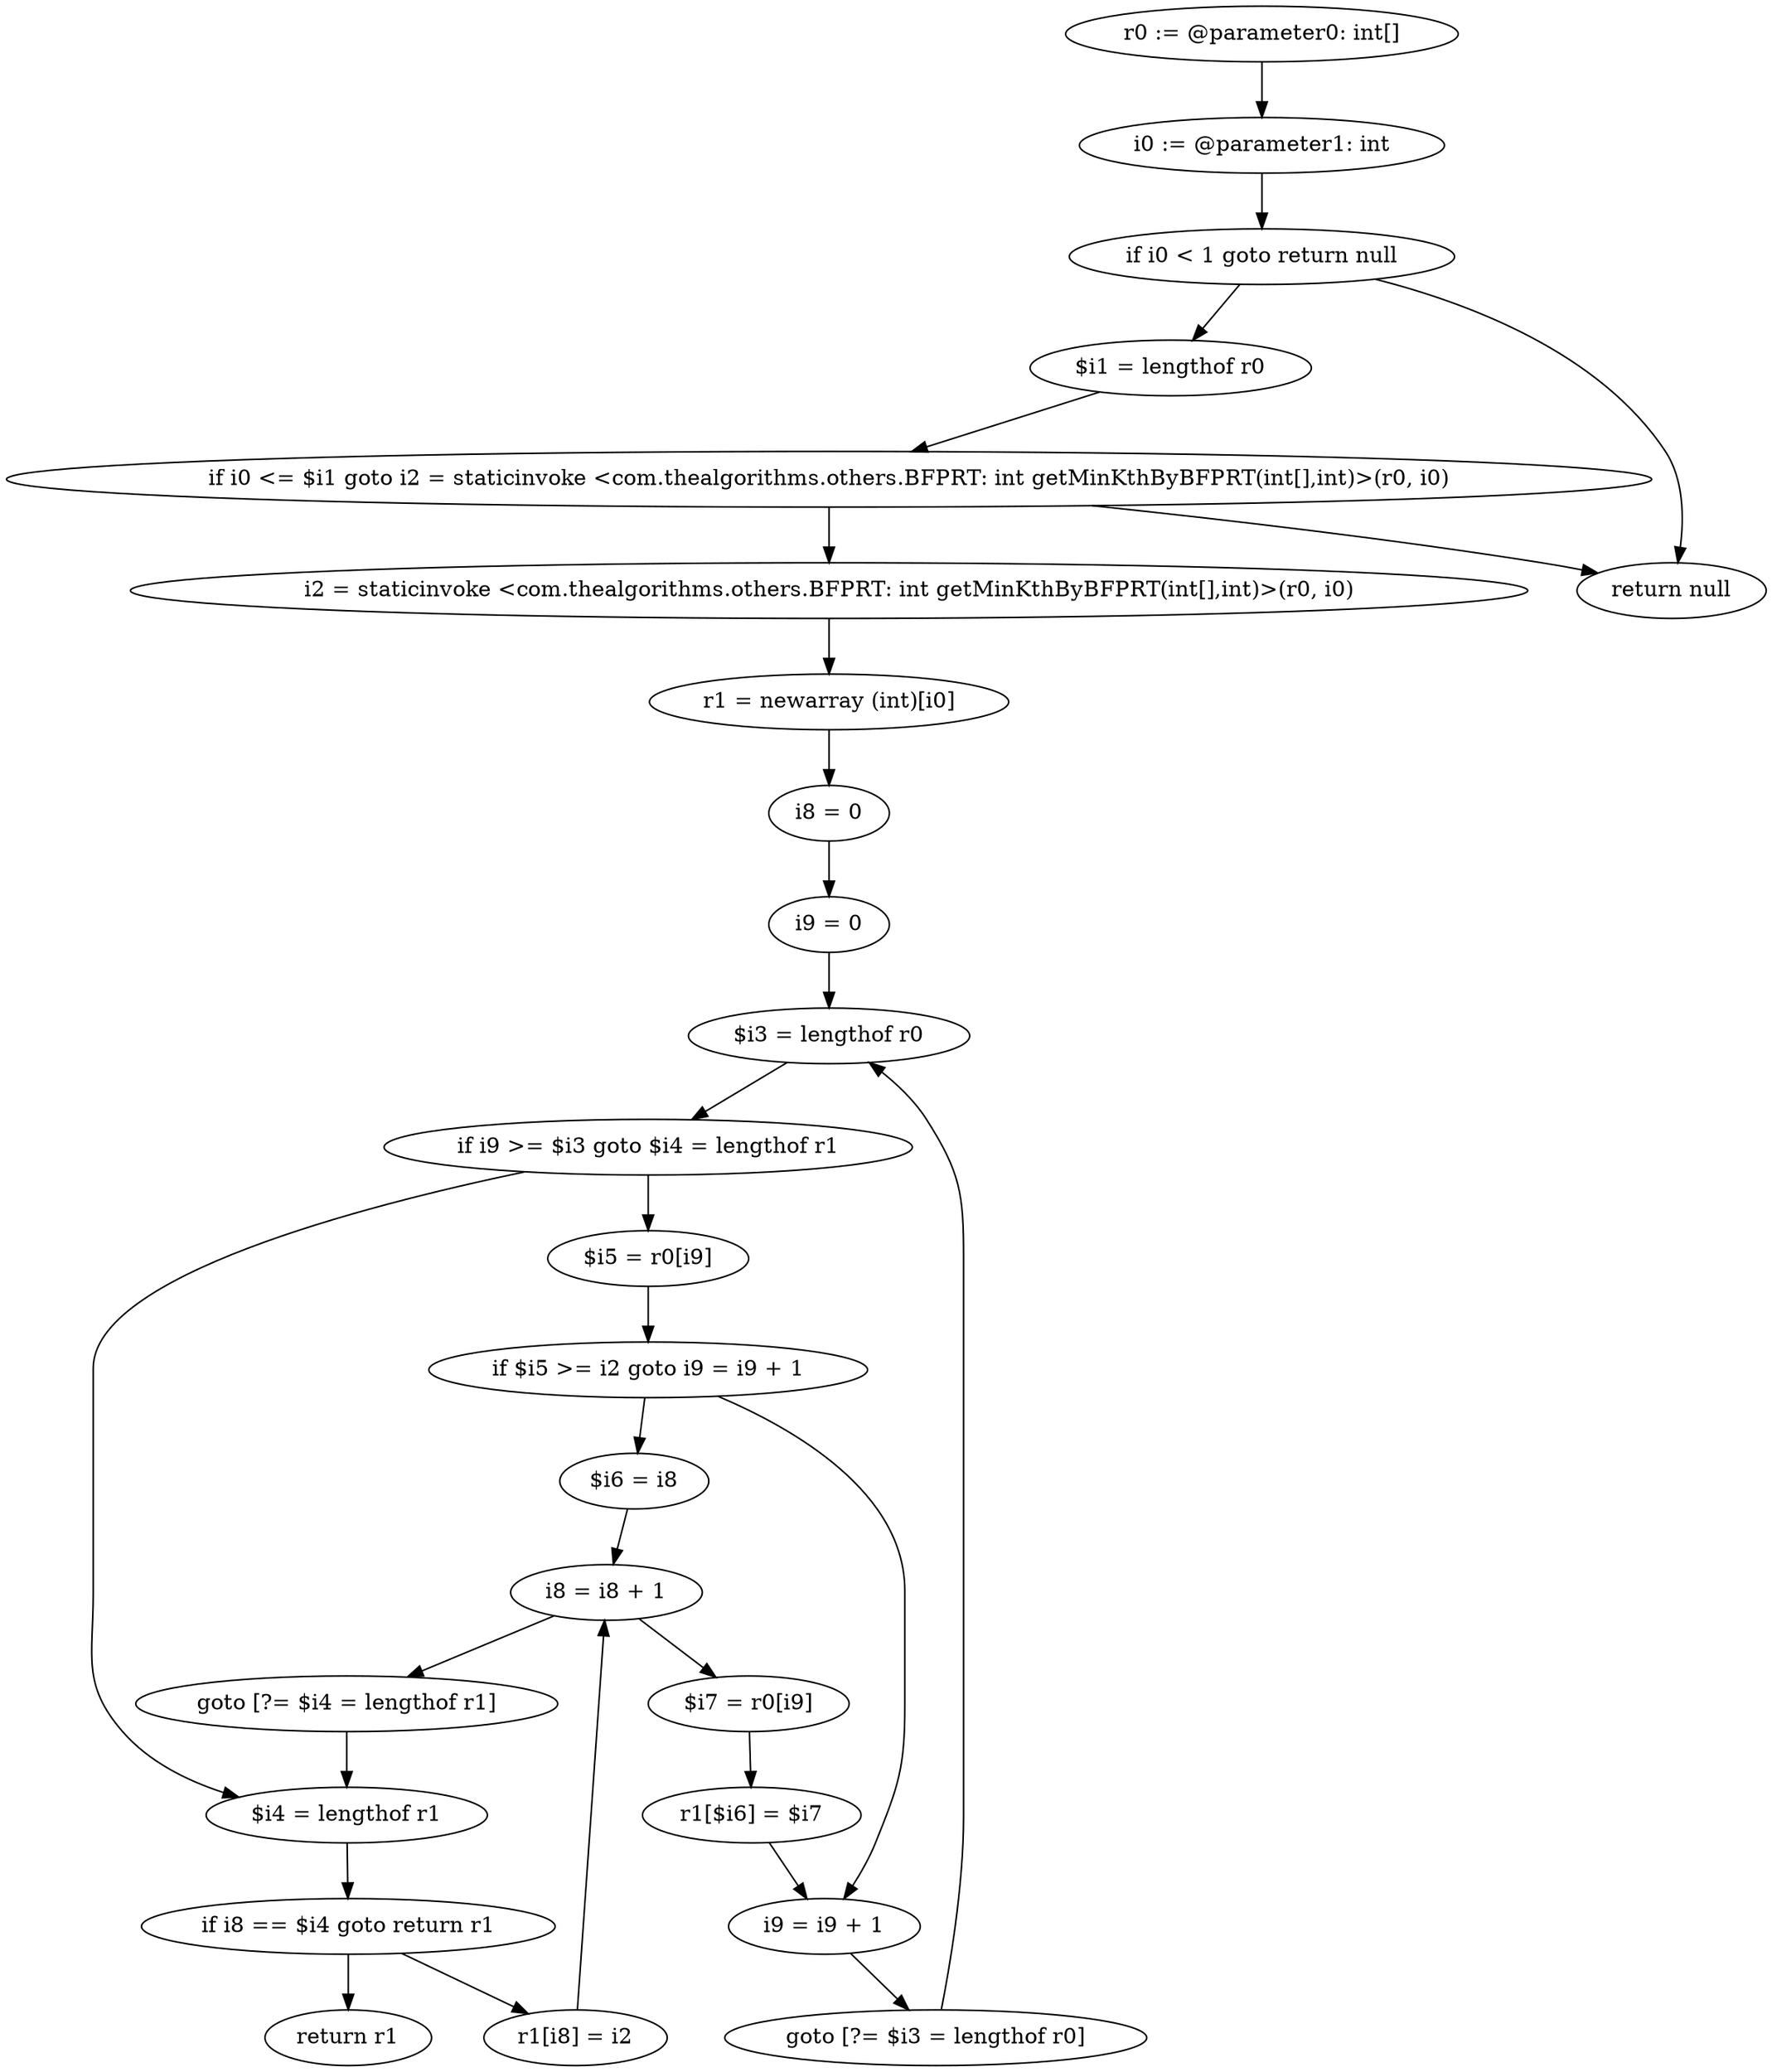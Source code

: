 digraph "unitGraph" {
    "r0 := @parameter0: int[]"
    "i0 := @parameter1: int"
    "if i0 < 1 goto return null"
    "$i1 = lengthof r0"
    "if i0 <= $i1 goto i2 = staticinvoke <com.thealgorithms.others.BFPRT: int getMinKthByBFPRT(int[],int)>(r0, i0)"
    "return null"
    "i2 = staticinvoke <com.thealgorithms.others.BFPRT: int getMinKthByBFPRT(int[],int)>(r0, i0)"
    "r1 = newarray (int)[i0]"
    "i8 = 0"
    "i9 = 0"
    "$i3 = lengthof r0"
    "if i9 >= $i3 goto $i4 = lengthof r1"
    "$i5 = r0[i9]"
    "if $i5 >= i2 goto i9 = i9 + 1"
    "$i6 = i8"
    "i8 = i8 + 1"
    "$i7 = r0[i9]"
    "r1[$i6] = $i7"
    "i9 = i9 + 1"
    "goto [?= $i3 = lengthof r0]"
    "$i4 = lengthof r1"
    "if i8 == $i4 goto return r1"
    "r1[i8] = i2"
    "goto [?= $i4 = lengthof r1]"
    "return r1"
    "r0 := @parameter0: int[]"->"i0 := @parameter1: int";
    "i0 := @parameter1: int"->"if i0 < 1 goto return null";
    "if i0 < 1 goto return null"->"$i1 = lengthof r0";
    "if i0 < 1 goto return null"->"return null";
    "$i1 = lengthof r0"->"if i0 <= $i1 goto i2 = staticinvoke <com.thealgorithms.others.BFPRT: int getMinKthByBFPRT(int[],int)>(r0, i0)";
    "if i0 <= $i1 goto i2 = staticinvoke <com.thealgorithms.others.BFPRT: int getMinKthByBFPRT(int[],int)>(r0, i0)"->"return null";
    "if i0 <= $i1 goto i2 = staticinvoke <com.thealgorithms.others.BFPRT: int getMinKthByBFPRT(int[],int)>(r0, i0)"->"i2 = staticinvoke <com.thealgorithms.others.BFPRT: int getMinKthByBFPRT(int[],int)>(r0, i0)";
    "i2 = staticinvoke <com.thealgorithms.others.BFPRT: int getMinKthByBFPRT(int[],int)>(r0, i0)"->"r1 = newarray (int)[i0]";
    "r1 = newarray (int)[i0]"->"i8 = 0";
    "i8 = 0"->"i9 = 0";
    "i9 = 0"->"$i3 = lengthof r0";
    "$i3 = lengthof r0"->"if i9 >= $i3 goto $i4 = lengthof r1";
    "if i9 >= $i3 goto $i4 = lengthof r1"->"$i5 = r0[i9]";
    "if i9 >= $i3 goto $i4 = lengthof r1"->"$i4 = lengthof r1";
    "$i5 = r0[i9]"->"if $i5 >= i2 goto i9 = i9 + 1";
    "if $i5 >= i2 goto i9 = i9 + 1"->"$i6 = i8";
    "if $i5 >= i2 goto i9 = i9 + 1"->"i9 = i9 + 1";
    "$i6 = i8"->"i8 = i8 + 1";
    "i8 = i8 + 1"->"$i7 = r0[i9]";
    "$i7 = r0[i9]"->"r1[$i6] = $i7";
    "r1[$i6] = $i7"->"i9 = i9 + 1";
    "i9 = i9 + 1"->"goto [?= $i3 = lengthof r0]";
    "goto [?= $i3 = lengthof r0]"->"$i3 = lengthof r0";
    "$i4 = lengthof r1"->"if i8 == $i4 goto return r1";
    "if i8 == $i4 goto return r1"->"r1[i8] = i2";
    "if i8 == $i4 goto return r1"->"return r1";
    "r1[i8] = i2"->"i8 = i8 + 1";
    "i8 = i8 + 1"->"goto [?= $i4 = lengthof r1]";
    "goto [?= $i4 = lengthof r1]"->"$i4 = lengthof r1";
}
